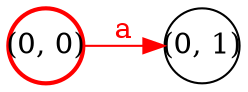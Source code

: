 digraph FST {
  margin = 0;
  rankdir = LR;
  label = "";
  center = 1;
  ranksep = "0.4";
  nodesep = "0.25";
  0 [label = "(0, 0)", shape = circle, penwidth = 2.0, fontsize = 14, color = red, height = 0.5, fixedsize = true];
  0 -> 1 [label = "a", fontsize = 14, fontcolor = red, color = red];
  1 [label = "(0, 1)", shape = circle, penwidth = 1.0, fontsize = 14, height = 0.5, fixedsize = true];
}

